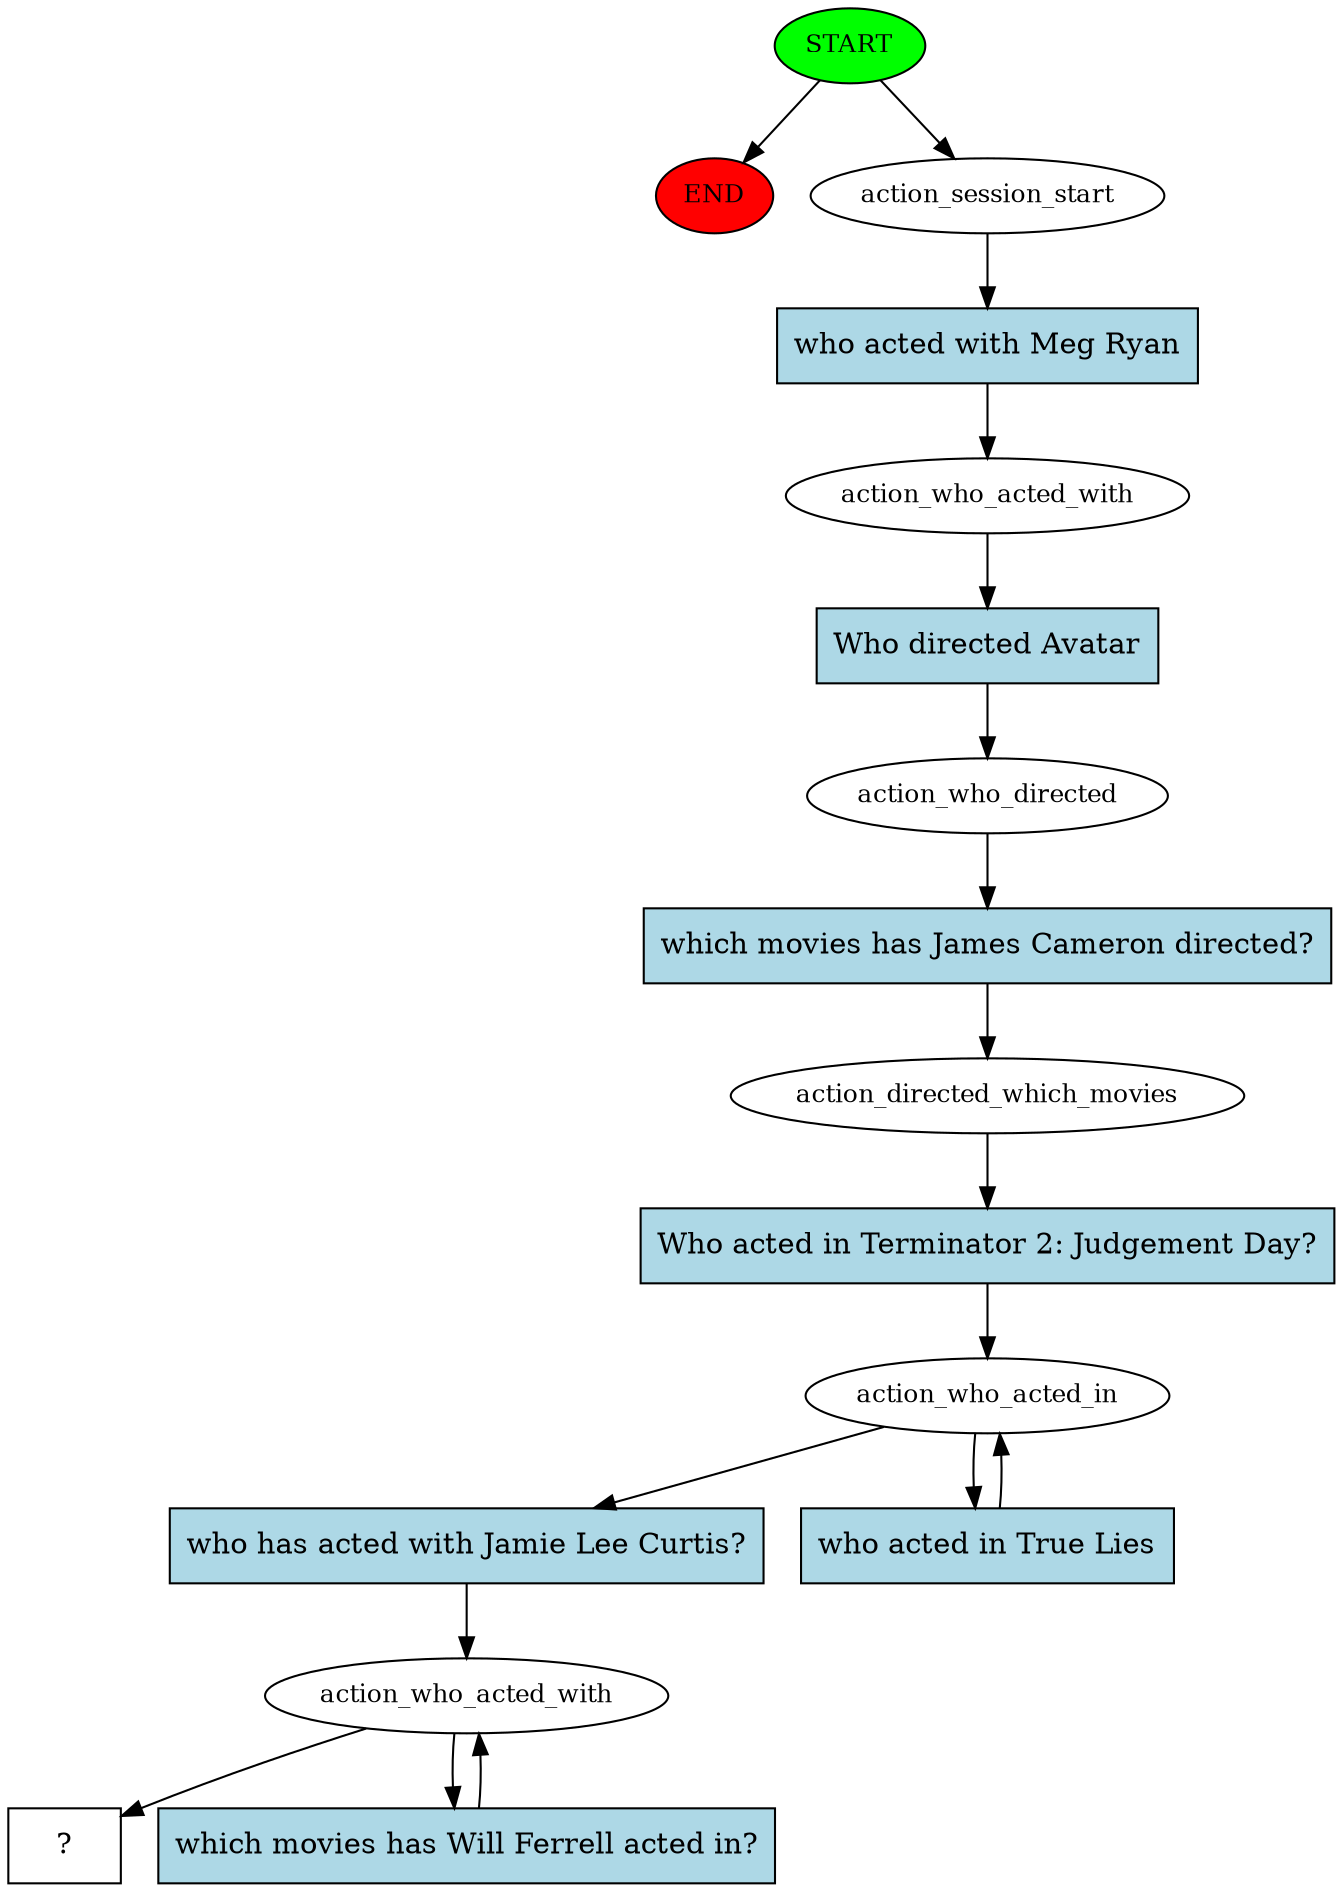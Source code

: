 digraph  {
0 [class="start active", fillcolor=green, fontsize=12, label=START, style=filled];
"-1" [class=end, fillcolor=red, fontsize=12, label=END, style=filled];
1 [class=active, fontsize=12, label=action_session_start];
2 [class=active, fontsize=12, label=action_who_acted_with];
3 [class=active, fontsize=12, label=action_who_directed];
4 [class=active, fontsize=12, label=action_directed_which_movies];
5 [class=active, fontsize=12, label=action_who_acted_in];
7 [class=active, fontsize=12, label=action_who_acted_with];
9 [class="intent dashed active", label="  ?  ", shape=rect];
10 [class="intent active", fillcolor=lightblue, label="who acted with Meg Ryan", shape=rect, style=filled];
11 [class="intent active", fillcolor=lightblue, label="Who directed Avatar", shape=rect, style=filled];
12 [class="intent active", fillcolor=lightblue, label="which movies has James Cameron directed?", shape=rect, style=filled];
13 [class="intent active", fillcolor=lightblue, label="Who acted in Terminator 2: Judgement Day?", shape=rect, style=filled];
14 [class="intent active", fillcolor=lightblue, label="who has acted with Jamie Lee Curtis?", shape=rect, style=filled];
15 [class="intent active", fillcolor=lightblue, label="who acted in True Lies", shape=rect, style=filled];
16 [class="intent active", fillcolor=lightblue, label="which movies has Will Ferrell acted in?", shape=rect, style=filled];
0 -> "-1"  [class="", key=NONE, label=""];
0 -> 1  [class=active, key=NONE, label=""];
1 -> 10  [class=active, key=0];
2 -> 11  [class=active, key=0];
3 -> 12  [class=active, key=0];
4 -> 13  [class=active, key=0];
5 -> 14  [class=active, key=0];
5 -> 15  [class=active, key=0];
7 -> 9  [class=active, key=NONE, label=""];
7 -> 16  [class=active, key=0];
10 -> 2  [class=active, key=0];
11 -> 3  [class=active, key=0];
12 -> 4  [class=active, key=0];
13 -> 5  [class=active, key=0];
14 -> 7  [class=active, key=0];
15 -> 5  [class=active, key=0];
16 -> 7  [class=active, key=0];
}
